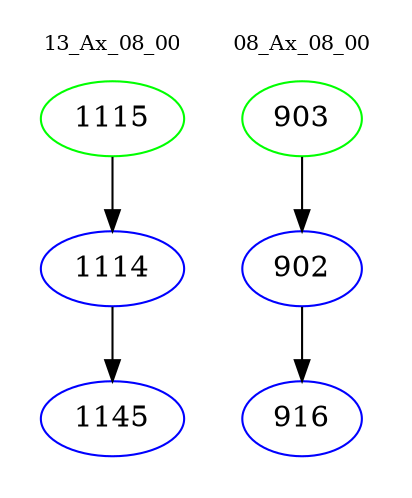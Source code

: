 digraph{
subgraph cluster_0 {
color = white
label = "13_Ax_08_00";
fontsize=10;
T0_1115 [label="1115", color="green"]
T0_1115 -> T0_1114 [color="black"]
T0_1114 [label="1114", color="blue"]
T0_1114 -> T0_1145 [color="black"]
T0_1145 [label="1145", color="blue"]
}
subgraph cluster_1 {
color = white
label = "08_Ax_08_00";
fontsize=10;
T1_903 [label="903", color="green"]
T1_903 -> T1_902 [color="black"]
T1_902 [label="902", color="blue"]
T1_902 -> T1_916 [color="black"]
T1_916 [label="916", color="blue"]
}
}
